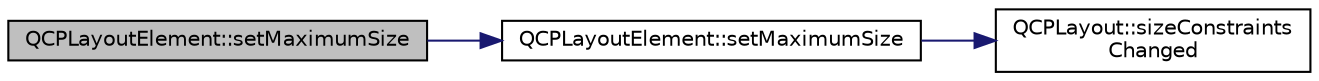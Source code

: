 digraph "QCPLayoutElement::setMaximumSize"
{
 // LATEX_PDF_SIZE
  edge [fontname="Helvetica",fontsize="10",labelfontname="Helvetica",labelfontsize="10"];
  node [fontname="Helvetica",fontsize="10",shape=record];
  rankdir="LR";
  Node1 [label="QCPLayoutElement::setMaximumSize",height=0.2,width=0.4,color="black", fillcolor="grey75", style="filled", fontcolor="black",tooltip=" "];
  Node1 -> Node2 [color="midnightblue",fontsize="10",style="solid",fontname="Helvetica"];
  Node2 [label="QCPLayoutElement::setMaximumSize",height=0.2,width=0.4,color="black", fillcolor="white", style="filled",URL="$classQCPLayoutElement.html#a74eb5280a737ab44833d506db65efd95",tooltip=" "];
  Node2 -> Node3 [color="midnightblue",fontsize="10",style="solid",fontname="Helvetica"];
  Node3 [label="QCPLayout::sizeConstraints\lChanged",height=0.2,width=0.4,color="black", fillcolor="white", style="filled",URL="$classQCPLayout.html#aeac66a292f65cf7f8adf94eb92345b3e",tooltip=" "];
}
